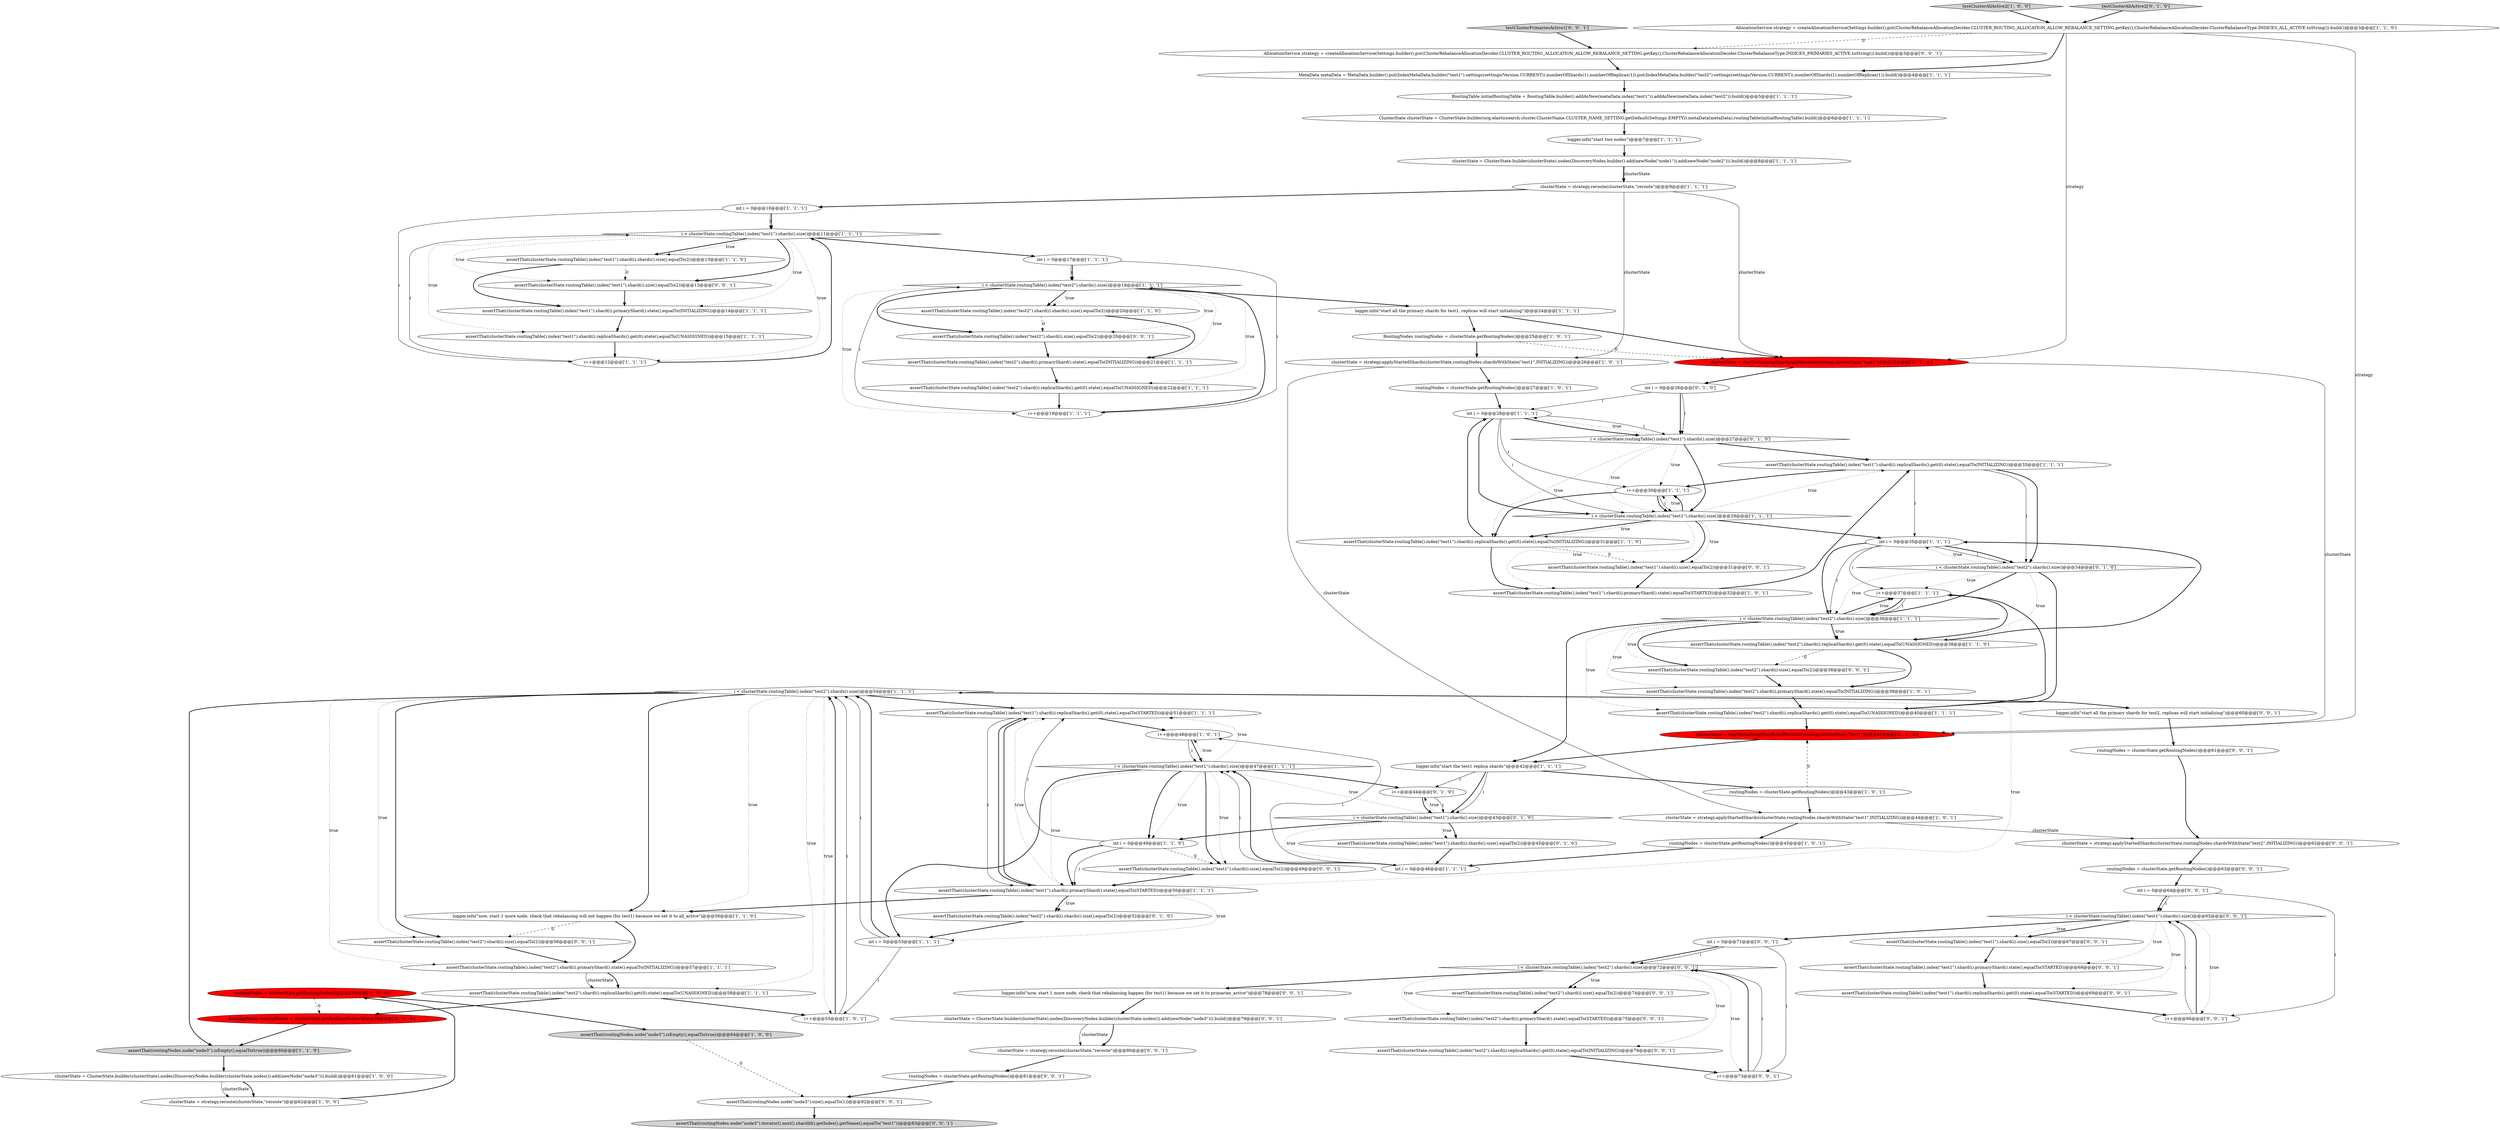 digraph {
96 [style = filled, label = "routingNodes = clusterState.getRoutingNodes()@@@81@@@['0', '0', '1']", fillcolor = white, shape = ellipse image = "AAA0AAABBB3BBB"];
87 [style = filled, label = "routingNodes = clusterState.getRoutingNodes()@@@63@@@['0', '0', '1']", fillcolor = white, shape = ellipse image = "AAA0AAABBB3BBB"];
19 [style = filled, label = "clusterState = strategy.applyStartedShards(clusterState,routingNodes.shardsWithState(\"test1\",INITIALIZING))@@@26@@@['1', '0', '1']", fillcolor = white, shape = ellipse image = "AAA0AAABBB1BBB"];
10 [style = filled, label = "assertThat(clusterState.routingTable().index(\"test2\").shard(i).replicaShards().get(0).state(),equalTo(UNASSIGNED))@@@22@@@['1', '1', '1']", fillcolor = white, shape = ellipse image = "AAA0AAABBB1BBB"];
48 [style = filled, label = "assertThat(clusterState.routingTable().index(\"test2\").shard(i).shards().size(),equalTo(2))@@@20@@@['1', '1', '0']", fillcolor = white, shape = ellipse image = "AAA0AAABBB1BBB"];
68 [style = filled, label = "int i = 0@@@71@@@['0', '0', '1']", fillcolor = white, shape = ellipse image = "AAA0AAABBB3BBB"];
88 [style = filled, label = "clusterState = ClusterState.builder(clusterState).nodes(DiscoveryNodes.builder(clusterState.nodes()).add(newNode(\"node3\"))).build()@@@79@@@['0', '0', '1']", fillcolor = white, shape = ellipse image = "AAA0AAABBB3BBB"];
95 [style = filled, label = "AllocationService strategy = createAllocationService(Settings.builder().put(ClusterRebalanceAllocationDecider.CLUSTER_ROUTING_ALLOCATION_ALLOW_REBALANCE_SETTING.getKey(),ClusterRebalanceAllocationDecider.ClusterRebalanceType.INDICES_PRIMARIES_ACTIVE.toString()).build())@@@3@@@['0', '0', '1']", fillcolor = white, shape = ellipse image = "AAA0AAABBB3BBB"];
90 [style = filled, label = "clusterState = strategy.reroute(clusterState,\"reroute\")@@@80@@@['0', '0', '1']", fillcolor = white, shape = ellipse image = "AAA0AAABBB3BBB"];
45 [style = filled, label = "testClusterAllActive2['1', '0', '0']", fillcolor = lightgray, shape = diamond image = "AAA0AAABBB1BBB"];
53 [style = filled, label = "logger.info(\"start all the primary shards for test1, replicas will start initializing\")@@@24@@@['1', '1', '1']", fillcolor = white, shape = ellipse image = "AAA0AAABBB1BBB"];
28 [style = filled, label = "assertThat(clusterState.routingTable().index(\"test1\").shard(i).shards().size(),equalTo(2))@@@13@@@['1', '1', '0']", fillcolor = white, shape = ellipse image = "AAA0AAABBB1BBB"];
64 [style = filled, label = "i < clusterState.routingTable().index(\"test1\").shards().size()@@@43@@@['0', '1', '0']", fillcolor = white, shape = diamond image = "AAA0AAABBB2BBB"];
51 [style = filled, label = "assertThat(clusterState.routingTable().index(\"test1\").shard(i).replicaShards().get(0).state(),equalTo(STARTED))@@@51@@@['1', '1', '1']", fillcolor = white, shape = ellipse image = "AAA0AAABBB1BBB"];
63 [style = filled, label = "clusterState = startInitializingShardsAndReroute(strategy,clusterState,\"test1\")@@@25@@@['0', '1', '0']", fillcolor = red, shape = ellipse image = "AAA1AAABBB2BBB"];
8 [style = filled, label = "RoutingNodes routingNodes = clusterState.getRoutingNodes()@@@25@@@['1', '0', '1']", fillcolor = white, shape = ellipse image = "AAA0AAABBB1BBB"];
69 [style = filled, label = "assertThat(clusterState.routingTable().index(\"test1\").shard(i).replicaShards().get(0).state(),equalTo(STARTED))@@@69@@@['0', '0', '1']", fillcolor = white, shape = ellipse image = "AAA0AAABBB3BBB"];
72 [style = filled, label = "i < clusterState.routingTable().index(\"test1\").shards().size()@@@65@@@['0', '0', '1']", fillcolor = white, shape = diamond image = "AAA0AAABBB3BBB"];
78 [style = filled, label = "assertThat(clusterState.routingTable().index(\"test2\").shard(i).size(),equalTo(2))@@@38@@@['0', '0', '1']", fillcolor = white, shape = ellipse image = "AAA0AAABBB3BBB"];
13 [style = filled, label = "i < clusterState.routingTable().index(\"test2\").shards().size()@@@18@@@['1', '1', '1']", fillcolor = white, shape = diamond image = "AAA0AAABBB1BBB"];
17 [style = filled, label = "int i = 0@@@49@@@['1', '1', '0']", fillcolor = white, shape = ellipse image = "AAA0AAABBB1BBB"];
32 [style = filled, label = "routingNodes = clusterState.getRoutingNodes()@@@27@@@['1', '0', '1']", fillcolor = white, shape = ellipse image = "AAA0AAABBB1BBB"];
82 [style = filled, label = "routingNodes = clusterState.getRoutingNodes()@@@61@@@['0', '0', '1']", fillcolor = white, shape = ellipse image = "AAA0AAABBB3BBB"];
15 [style = filled, label = "assertThat(routingNodes.node(\"node3\").isEmpty(),equalTo(true))@@@60@@@['1', '1', '0']", fillcolor = lightgray, shape = ellipse image = "AAA0AAABBB1BBB"];
94 [style = filled, label = "assertThat(clusterState.routingTable().index(\"test1\").shard(i).size(),equalTo(2))@@@13@@@['0', '0', '1']", fillcolor = white, shape = ellipse image = "AAA0AAABBB3BBB"];
80 [style = filled, label = "assertThat(clusterState.routingTable().index(\"test2\").shard(i).replicaShards().get(0).state(),equalTo(INITIALIZING))@@@76@@@['0', '0', '1']", fillcolor = white, shape = ellipse image = "AAA0AAABBB3BBB"];
12 [style = filled, label = "i++@@@37@@@['1', '1', '1']", fillcolor = white, shape = ellipse image = "AAA0AAABBB1BBB"];
39 [style = filled, label = "clusterState = strategy.applyStartedShards(clusterState,routingNodes.shardsWithState(\"test1\",INITIALIZING))@@@44@@@['1', '0', '1']", fillcolor = white, shape = ellipse image = "AAA0AAABBB1BBB"];
75 [style = filled, label = "i++@@@66@@@['0', '0', '1']", fillcolor = white, shape = ellipse image = "AAA0AAABBB3BBB"];
85 [style = filled, label = "assertThat(clusterState.routingTable().index(\"test2\").shard(i).size(),equalTo(2))@@@20@@@['0', '0', '1']", fillcolor = white, shape = ellipse image = "AAA0AAABBB3BBB"];
79 [style = filled, label = "clusterState = strategy.applyStartedShards(clusterState,routingNodes.shardsWithState(\"test2\",INITIALIZING))@@@62@@@['0', '0', '1']", fillcolor = white, shape = ellipse image = "AAA0AAABBB3BBB"];
77 [style = filled, label = "testClusterPrimariesActive1['0', '0', '1']", fillcolor = lightgray, shape = diamond image = "AAA0AAABBB3BBB"];
86 [style = filled, label = "assertThat(clusterState.routingTable().index(\"test1\").shard(i).size(),equalTo(2))@@@67@@@['0', '0', '1']", fillcolor = white, shape = ellipse image = "AAA0AAABBB3BBB"];
18 [style = filled, label = "i < clusterState.routingTable().index(\"test2\").shards().size()@@@36@@@['1', '1', '1']", fillcolor = white, shape = diamond image = "AAA0AAABBB1BBB"];
4 [style = filled, label = "assertThat(clusterState.routingTable().index(\"test2\").shard(i).primaryShard().state(),equalTo(INITIALIZING))@@@39@@@['1', '0', '1']", fillcolor = white, shape = ellipse image = "AAA0AAABBB1BBB"];
91 [style = filled, label = "logger.info(\"now, start 1 more node, check that rebalancing happen (for test1) because we set it to primaries_active\")@@@78@@@['0', '0', '1']", fillcolor = white, shape = ellipse image = "AAA0AAABBB3BBB"];
41 [style = filled, label = "clusterState = ClusterState.builder(clusterState).nodes(DiscoveryNodes.builder().add(newNode(\"node1\")).add(newNode(\"node2\"))).build()@@@8@@@['1', '1', '1']", fillcolor = white, shape = ellipse image = "AAA0AAABBB1BBB"];
49 [style = filled, label = "assertThat(clusterState.routingTable().index(\"test2\").shard(i).replicaShards().get(0).state(),equalTo(UNASSIGNED))@@@40@@@['1', '1', '1']", fillcolor = white, shape = ellipse image = "AAA0AAABBB1BBB"];
84 [style = filled, label = "i < clusterState.routingTable().index(\"test2\").shards().size()@@@72@@@['0', '0', '1']", fillcolor = white, shape = diamond image = "AAA0AAABBB3BBB"];
3 [style = filled, label = "i++@@@19@@@['1', '1', '1']", fillcolor = white, shape = ellipse image = "AAA0AAABBB1BBB"];
97 [style = filled, label = "assertThat(clusterState.routingTable().index(\"test2\").shard(i).size(),equalTo(2))@@@56@@@['0', '0', '1']", fillcolor = white, shape = ellipse image = "AAA0AAABBB3BBB"];
5 [style = filled, label = "assertThat(clusterState.routingTable().index(\"test1\").shard(i).replicaShards().get(0).state(),equalTo(INITIALIZING))@@@33@@@['1', '1', '1']", fillcolor = white, shape = ellipse image = "AAA0AAABBB1BBB"];
52 [style = filled, label = "assertThat(clusterState.routingTable().index(\"test2\").shard(i).primaryShard().state(),equalTo(INITIALIZING))@@@21@@@['1', '1', '1']", fillcolor = white, shape = ellipse image = "AAA0AAABBB1BBB"];
27 [style = filled, label = "logger.info(\"start two nodes\")@@@7@@@['1', '1', '1']", fillcolor = white, shape = ellipse image = "AAA0AAABBB1BBB"];
92 [style = filled, label = "int i = 0@@@64@@@['0', '0', '1']", fillcolor = white, shape = ellipse image = "AAA0AAABBB3BBB"];
58 [style = filled, label = "i < clusterState.routingTable().index(\"test1\").shards().size()@@@27@@@['0', '1', '0']", fillcolor = white, shape = diamond image = "AAA0AAABBB2BBB"];
62 [style = filled, label = "RoutingNodes routingNodes = clusterState.getRoutingNodes()@@@59@@@['0', '1', '0']", fillcolor = red, shape = ellipse image = "AAA1AAABBB2BBB"];
56 [style = filled, label = "assertThat(clusterState.routingTable().index(\"test1\").shard(i).primaryShard().state(),equalTo(STARTED))@@@32@@@['1', '0', '1']", fillcolor = white, shape = ellipse image = "AAA0AAABBB1BBB"];
21 [style = filled, label = "routingNodes = clusterState.getRoutingNodes()@@@45@@@['1', '0', '1']", fillcolor = white, shape = ellipse image = "AAA0AAABBB1BBB"];
42 [style = filled, label = "int i = 0@@@17@@@['1', '1', '1']", fillcolor = white, shape = ellipse image = "AAA0AAABBB1BBB"];
57 [style = filled, label = "assertThat(clusterState.routingTable().index(\"test1\").shard(i).shards().size(),equalTo(2))@@@45@@@['0', '1', '0']", fillcolor = white, shape = ellipse image = "AAA0AAABBB2BBB"];
59 [style = filled, label = "testClusterAllActive2['0', '1', '0']", fillcolor = lightgray, shape = diamond image = "AAA0AAABBB2BBB"];
70 [style = filled, label = "assertThat(clusterState.routingTable().index(\"test2\").shard(i).primaryShard().state(),equalTo(STARTED))@@@75@@@['0', '0', '1']", fillcolor = white, shape = ellipse image = "AAA0AAABBB3BBB"];
23 [style = filled, label = "assertThat(clusterState.routingTable().index(\"test2\").shard(i).primaryShard().state(),equalTo(INITIALIZING))@@@57@@@['1', '1', '1']", fillcolor = white, shape = ellipse image = "AAA0AAABBB1BBB"];
29 [style = filled, label = "assertThat(clusterState.routingTable().index(\"test2\").shard(i).replicaShards().get(0).state(),equalTo(UNASSIGNED))@@@58@@@['1', '1', '1']", fillcolor = white, shape = ellipse image = "AAA0AAABBB1BBB"];
22 [style = filled, label = "clusterState = strategy.reroute(clusterState,\"reroute\")@@@9@@@['1', '1', '1']", fillcolor = white, shape = ellipse image = "AAA0AAABBB1BBB"];
40 [style = filled, label = "routingNodes = clusterState.getRoutingNodes()@@@43@@@['1', '0', '1']", fillcolor = white, shape = ellipse image = "AAA0AAABBB1BBB"];
73 [style = filled, label = "assertThat(clusterState.routingTable().index(\"test2\").shard(i).size(),equalTo(2))@@@74@@@['0', '0', '1']", fillcolor = white, shape = ellipse image = "AAA0AAABBB3BBB"];
89 [style = filled, label = "assertThat(clusterState.routingTable().index(\"test1\").shard(i).primaryShard().state(),equalTo(STARTED))@@@68@@@['0', '0', '1']", fillcolor = white, shape = ellipse image = "AAA0AAABBB3BBB"];
46 [style = filled, label = "i < clusterState.routingTable().index(\"test2\").shards().size()@@@54@@@['1', '1', '1']", fillcolor = white, shape = diamond image = "AAA0AAABBB1BBB"];
67 [style = filled, label = "int i = 0@@@26@@@['0', '1', '0']", fillcolor = white, shape = ellipse image = "AAA0AAABBB2BBB"];
1 [style = filled, label = "i < clusterState.routingTable().index(\"test1\").shards().size()@@@47@@@['1', '1', '1']", fillcolor = white, shape = diamond image = "AAA0AAABBB1BBB"];
7 [style = filled, label = "assertThat(clusterState.routingTable().index(\"test1\").shard(i).primaryShard().state(),equalTo(INITIALIZING))@@@14@@@['1', '1', '1']", fillcolor = white, shape = ellipse image = "AAA0AAABBB1BBB"];
0 [style = filled, label = "MetaData metaData = MetaData.builder().put(IndexMetaData.builder(\"test1\").settings(settings(Version.CURRENT)).numberOfShards(1).numberOfReplicas(1)).put(IndexMetaData.builder(\"test2\").settings(settings(Version.CURRENT)).numberOfShards(1).numberOfReplicas(1)).build()@@@4@@@['1', '1', '1']", fillcolor = white, shape = ellipse image = "AAA0AAABBB1BBB"];
14 [style = filled, label = "ClusterState clusterState = ClusterState.builder(org.elasticsearch.cluster.ClusterName.CLUSTER_NAME_SETTING.getDefault(Settings.EMPTY)).metaData(metaData).routingTable(initialRoutingTable).build()@@@6@@@['1', '1', '1']", fillcolor = white, shape = ellipse image = "AAA0AAABBB1BBB"];
2 [style = filled, label = "int i = 0@@@28@@@['1', '1', '1']", fillcolor = white, shape = ellipse image = "AAA0AAABBB1BBB"];
33 [style = filled, label = "i < clusterState.routingTable().index(\"test1\").shards().size()@@@29@@@['1', '1', '1']", fillcolor = white, shape = diamond image = "AAA0AAABBB1BBB"];
25 [style = filled, label = "int i = 0@@@46@@@['1', '1', '1']", fillcolor = white, shape = ellipse image = "AAA0AAABBB1BBB"];
34 [style = filled, label = "int i = 0@@@10@@@['1', '1', '1']", fillcolor = white, shape = ellipse image = "AAA0AAABBB1BBB"];
20 [style = filled, label = "int i = 0@@@35@@@['1', '1', '1']", fillcolor = white, shape = ellipse image = "AAA0AAABBB1BBB"];
37 [style = filled, label = "i++@@@12@@@['1', '1', '1']", fillcolor = white, shape = ellipse image = "AAA0AAABBB1BBB"];
47 [style = filled, label = "assertThat(clusterState.routingTable().index(\"test1\").shard(i).replicaShards().get(0).state(),equalTo(UNASSIGNED))@@@15@@@['1', '1', '1']", fillcolor = white, shape = ellipse image = "AAA0AAABBB1BBB"];
83 [style = filled, label = "assertThat(routingNodes.node(\"node3\").iterator().next().shardId().getIndex().getName(),equalTo(\"test1\"))@@@83@@@['0', '0', '1']", fillcolor = lightgray, shape = ellipse image = "AAA0AAABBB3BBB"];
38 [style = filled, label = "i++@@@55@@@['1', '0', '1']", fillcolor = white, shape = ellipse image = "AAA0AAABBB1BBB"];
16 [style = filled, label = "clusterState = ClusterState.builder(clusterState).nodes(DiscoveryNodes.builder(clusterState.nodes()).add(newNode(\"node3\"))).build()@@@61@@@['1', '0', '0']", fillcolor = white, shape = ellipse image = "AAA0AAABBB1BBB"];
35 [style = filled, label = "i++@@@48@@@['1', '0', '1']", fillcolor = white, shape = ellipse image = "AAA0AAABBB1BBB"];
71 [style = filled, label = "assertThat(clusterState.routingTable().index(\"test1\").shard(i).size(),equalTo(2))@@@31@@@['0', '0', '1']", fillcolor = white, shape = ellipse image = "AAA0AAABBB3BBB"];
11 [style = filled, label = "assertThat(clusterState.routingTable().index(\"test1\").shard(i).replicaShards().get(0).state(),equalTo(INITIALIZING))@@@31@@@['1', '1', '0']", fillcolor = white, shape = ellipse image = "AAA0AAABBB1BBB"];
30 [style = filled, label = "RoutingTable initialRoutingTable = RoutingTable.builder().addAsNew(metaData.index(\"test1\")).addAsNew(metaData.index(\"test2\")).build()@@@5@@@['1', '1', '1']", fillcolor = white, shape = ellipse image = "AAA0AAABBB1BBB"];
24 [style = filled, label = "i < clusterState.routingTable().index(\"test1\").shards().size()@@@11@@@['1', '1', '1']", fillcolor = white, shape = diamond image = "AAA0AAABBB1BBB"];
65 [style = filled, label = "assertThat(clusterState.routingTable().index(\"test2\").shard(i).shards().size(),equalTo(2))@@@52@@@['0', '1', '0']", fillcolor = white, shape = ellipse image = "AAA0AAABBB2BBB"];
81 [style = filled, label = "logger.info(\"start all the primary shards for test2, replicas will start initializing\")@@@60@@@['0', '0', '1']", fillcolor = white, shape = ellipse image = "AAA0AAABBB3BBB"];
43 [style = filled, label = "logger.info(\"now, start 1 more node, check that rebalancing will not happen (for test1) because we set it to all_active\")@@@56@@@['1', '1', '0']", fillcolor = white, shape = ellipse image = "AAA0AAABBB1BBB"];
36 [style = filled, label = "assertThat(clusterState.routingTable().index(\"test1\").shard(i).primaryShard().state(),equalTo(STARTED))@@@50@@@['1', '1', '1']", fillcolor = white, shape = ellipse image = "AAA0AAABBB1BBB"];
6 [style = filled, label = "routingNodes = clusterState.getRoutingNodes()@@@63@@@['1', '0', '0']", fillcolor = red, shape = ellipse image = "AAA1AAABBB1BBB"];
55 [style = filled, label = "logger.info(\"start the test1 replica shards\")@@@42@@@['1', '1', '1']", fillcolor = white, shape = ellipse image = "AAA0AAABBB1BBB"];
26 [style = filled, label = "i++@@@30@@@['1', '1', '1']", fillcolor = white, shape = ellipse image = "AAA0AAABBB1BBB"];
54 [style = filled, label = "assertThat(routingNodes.node(\"node3\").isEmpty(),equalTo(true))@@@64@@@['1', '0', '0']", fillcolor = lightgray, shape = ellipse image = "AAA0AAABBB1BBB"];
93 [style = filled, label = "i++@@@73@@@['0', '0', '1']", fillcolor = white, shape = ellipse image = "AAA0AAABBB3BBB"];
31 [style = filled, label = "int i = 0@@@53@@@['1', '1', '1']", fillcolor = white, shape = ellipse image = "AAA0AAABBB1BBB"];
9 [style = filled, label = "assertThat(clusterState.routingTable().index(\"test2\").shard(i).replicaShards().get(0).state(),equalTo(UNASSIGNED))@@@38@@@['1', '1', '0']", fillcolor = white, shape = ellipse image = "AAA0AAABBB1BBB"];
50 [style = filled, label = "AllocationService strategy = createAllocationService(Settings.builder().put(ClusterRebalanceAllocationDecider.CLUSTER_ROUTING_ALLOCATION_ALLOW_REBALANCE_SETTING.getKey(),ClusterRebalanceAllocationDecider.ClusterRebalanceType.INDICES_ALL_ACTIVE.toString()).build())@@@3@@@['1', '1', '0']", fillcolor = white, shape = ellipse image = "AAA0AAABBB1BBB"];
61 [style = filled, label = "i++@@@44@@@['0', '1', '0']", fillcolor = white, shape = ellipse image = "AAA0AAABBB2BBB"];
66 [style = filled, label = "i < clusterState.routingTable().index(\"test2\").shards().size()@@@34@@@['0', '1', '0']", fillcolor = white, shape = diamond image = "AAA0AAABBB2BBB"];
44 [style = filled, label = "clusterState = strategy.reroute(clusterState,\"reroute\")@@@62@@@['1', '0', '0']", fillcolor = white, shape = ellipse image = "AAA0AAABBB1BBB"];
76 [style = filled, label = "assertThat(routingNodes.node(\"node3\").size(),equalTo(1))@@@82@@@['0', '0', '1']", fillcolor = white, shape = ellipse image = "AAA0AAABBB3BBB"];
60 [style = filled, label = "clusterState = startInitializingShardsAndReroute(strategy,clusterState,\"test1\")@@@41@@@['0', '1', '0']", fillcolor = red, shape = ellipse image = "AAA1AAABBB2BBB"];
74 [style = filled, label = "assertThat(clusterState.routingTable().index(\"test1\").shard(i).size(),equalTo(2))@@@49@@@['0', '0', '1']", fillcolor = white, shape = ellipse image = "AAA0AAABBB3BBB"];
0->30 [style = bold, label=""];
70->80 [style = bold, label=""];
25->1 [style = bold, label=""];
72->86 [style = bold, label=""];
17->74 [style = dashed, label="0"];
6->62 [style = dashed, label="0"];
28->94 [style = dashed, label="0"];
72->75 [style = dotted, label="true"];
94->7 [style = bold, label=""];
42->3 [style = solid, label="i"];
18->55 [style = bold, label=""];
58->33 [style = dotted, label="true"];
46->15 [style = bold, label=""];
53->63 [style = bold, label=""];
58->2 [style = dotted, label="true"];
55->40 [style = bold, label=""];
66->12 [style = dotted, label="true"];
47->37 [style = bold, label=""];
36->65 [style = dotted, label="true"];
12->9 [style = bold, label=""];
13->10 [style = dotted, label="true"];
5->66 [style = solid, label="i"];
43->23 [style = bold, label=""];
33->26 [style = dotted, label="true"];
26->11 [style = bold, label=""];
78->4 [style = bold, label=""];
61->64 [style = bold, label=""];
87->92 [style = bold, label=""];
54->76 [style = dashed, label="0"];
23->29 [style = bold, label=""];
17->36 [style = bold, label=""];
48->52 [style = bold, label=""];
46->51 [style = bold, label=""];
33->11 [style = bold, label=""];
13->85 [style = bold, label=""];
34->24 [style = bold, label=""];
9->78 [style = dashed, label="0"];
1->74 [style = dotted, label="true"];
2->58 [style = solid, label="i"];
12->18 [style = bold, label=""];
96->76 [style = bold, label=""];
30->14 [style = bold, label=""];
84->91 [style = bold, label=""];
20->12 [style = solid, label="i"];
66->9 [style = dotted, label="true"];
41->22 [style = bold, label=""];
31->46 [style = bold, label=""];
12->18 [style = solid, label="i"];
67->58 [style = bold, label=""];
1->31 [style = bold, label=""];
55->64 [style = bold, label=""];
33->71 [style = bold, label=""];
34->37 [style = solid, label="i"];
67->58 [style = solid, label="i"];
93->84 [style = bold, label=""];
22->63 [style = solid, label="clusterState"];
80->93 [style = bold, label=""];
20->66 [style = solid, label="i"];
33->11 [style = dotted, label="true"];
24->28 [style = bold, label=""];
49->12 [style = bold, label=""];
1->35 [style = dotted, label="true"];
19->39 [style = solid, label="clusterState"];
18->78 [style = bold, label=""];
91->88 [style = bold, label=""];
88->90 [style = bold, label=""];
11->56 [style = bold, label=""];
13->3 [style = dotted, label="true"];
46->29 [style = dotted, label="true"];
50->95 [style = dashed, label="0"];
25->1 [style = solid, label="i"];
25->35 [style = solid, label="i"];
6->54 [style = bold, label=""];
29->62 [style = bold, label=""];
66->18 [style = dotted, label="true"];
18->12 [style = bold, label=""];
84->70 [style = dotted, label="true"];
90->96 [style = bold, label=""];
21->25 [style = bold, label=""];
57->25 [style = bold, label=""];
51->35 [style = bold, label=""];
3->13 [style = solid, label="i"];
36->31 [style = dotted, label="true"];
40->60 [style = dashed, label="0"];
1->17 [style = bold, label=""];
61->64 [style = solid, label="i"];
20->18 [style = bold, label=""];
60->55 [style = bold, label=""];
11->71 [style = dashed, label="0"];
86->89 [style = bold, label=""];
81->82 [style = bold, label=""];
68->84 [style = bold, label=""];
55->61 [style = solid, label="i"];
48->85 [style = dashed, label="0"];
39->79 [style = solid, label="clusterState"];
18->9 [style = bold, label=""];
2->33 [style = bold, label=""];
38->46 [style = bold, label=""];
88->90 [style = solid, label="clusterState"];
29->38 [style = bold, label=""];
1->51 [style = dotted, label="true"];
84->80 [style = dotted, label="true"];
26->33 [style = solid, label="i"];
75->72 [style = solid, label="i"];
66->49 [style = bold, label=""];
72->89 [style = dotted, label="true"];
64->57 [style = bold, label=""];
68->84 [style = solid, label="i"];
24->7 [style = dotted, label="true"];
13->52 [style = dotted, label="true"];
36->46 [style = dotted, label="true"];
71->56 [style = bold, label=""];
46->43 [style = bold, label=""];
36->43 [style = bold, label=""];
1->74 [style = bold, label=""];
59->50 [style = bold, label=""];
97->23 [style = bold, label=""];
64->57 [style = dotted, label="true"];
36->51 [style = bold, label=""];
37->24 [style = bold, label=""];
64->25 [style = dotted, label="true"];
64->17 [style = bold, label=""];
17->51 [style = solid, label="i"];
50->60 [style = solid, label="strategy"];
1->17 [style = dotted, label="true"];
65->31 [style = bold, label=""];
24->47 [style = dotted, label="true"];
43->97 [style = dashed, label="0"];
1->61 [style = bold, label=""];
56->5 [style = bold, label=""];
5->26 [style = bold, label=""];
31->38 [style = solid, label="i"];
69->75 [style = bold, label=""];
13->48 [style = bold, label=""];
9->20 [style = bold, label=""];
37->24 [style = solid, label="i"];
84->73 [style = bold, label=""];
17->36 [style = solid, label="i"];
51->36 [style = solid, label="i"];
33->71 [style = dotted, label="true"];
58->26 [style = dotted, label="true"];
79->87 [style = bold, label=""];
73->70 [style = bold, label=""];
18->49 [style = dotted, label="true"];
31->46 [style = solid, label="i"];
2->33 [style = solid, label="i"];
33->26 [style = bold, label=""];
46->97 [style = dotted, label="true"];
92->72 [style = solid, label="i"];
39->21 [style = bold, label=""];
19->32 [style = bold, label=""];
40->39 [style = bold, label=""];
35->1 [style = bold, label=""];
93->84 [style = solid, label="i"];
51->36 [style = bold, label=""];
8->63 [style = dashed, label="0"];
23->29 [style = solid, label="clusterState"];
16->44 [style = bold, label=""];
95->0 [style = bold, label=""];
50->0 [style = bold, label=""];
2->26 [style = solid, label="i"];
46->97 [style = bold, label=""];
72->69 [style = dotted, label="true"];
18->9 [style = dotted, label="true"];
63->67 [style = bold, label=""];
49->60 [style = bold, label=""];
84->73 [style = dotted, label="true"];
38->46 [style = solid, label="i"];
53->8 [style = bold, label=""];
75->72 [style = bold, label=""];
20->66 [style = bold, label=""];
67->2 [style = solid, label="i"];
14->27 [style = bold, label=""];
92->75 [style = solid, label="i"];
36->51 [style = dotted, label="true"];
50->63 [style = solid, label="strategy"];
62->15 [style = bold, label=""];
46->38 [style = dotted, label="true"];
24->42 [style = bold, label=""];
42->13 [style = bold, label=""];
44->6 [style = bold, label=""];
77->95 [style = bold, label=""];
33->20 [style = bold, label=""];
46->23 [style = dotted, label="true"];
13->53 [style = bold, label=""];
89->69 [style = bold, label=""];
5->20 [style = solid, label="i"];
7->47 [style = bold, label=""];
64->1 [style = dotted, label="true"];
8->19 [style = bold, label=""];
9->4 [style = bold, label=""];
46->81 [style = bold, label=""];
28->7 [style = bold, label=""];
74->36 [style = bold, label=""];
10->3 [style = bold, label=""];
68->93 [style = solid, label="i"];
52->10 [style = bold, label=""];
5->66 [style = bold, label=""];
72->86 [style = dotted, label="true"];
2->58 [style = bold, label=""];
63->60 [style = solid, label="clusterState"];
15->16 [style = bold, label=""];
24->28 [style = dotted, label="true"];
32->2 [style = bold, label=""];
11->2 [style = bold, label=""];
41->22 [style = solid, label="clusterState"];
33->56 [style = dotted, label="true"];
20->18 [style = solid, label="i"];
58->33 [style = bold, label=""];
42->13 [style = solid, label="i"];
18->78 [style = dotted, label="true"];
76->83 [style = bold, label=""];
55->64 [style = solid, label="i"];
85->52 [style = bold, label=""];
18->12 [style = dotted, label="true"];
1->36 [style = dotted, label="true"];
4->49 [style = bold, label=""];
64->61 [style = dotted, label="true"];
45->50 [style = bold, label=""];
16->44 [style = solid, label="clusterState"];
66->18 [style = bold, label=""];
22->34 [style = bold, label=""];
92->72 [style = bold, label=""];
27->41 [style = bold, label=""];
58->5 [style = bold, label=""];
82->79 [style = bold, label=""];
24->37 [style = dotted, label="true"];
33->5 [style = dotted, label="true"];
34->24 [style = solid, label="i"];
3->13 [style = bold, label=""];
24->94 [style = bold, label=""];
24->94 [style = dotted, label="true"];
84->93 [style = dotted, label="true"];
13->48 [style = dotted, label="true"];
18->4 [style = dotted, label="true"];
36->65 [style = bold, label=""];
26->33 [style = bold, label=""];
72->68 [style = bold, label=""];
22->19 [style = solid, label="clusterState"];
35->1 [style = solid, label="i"];
66->20 [style = dotted, label="true"];
13->85 [style = dotted, label="true"];
46->43 [style = dotted, label="true"];
58->11 [style = dotted, label="true"];
}
